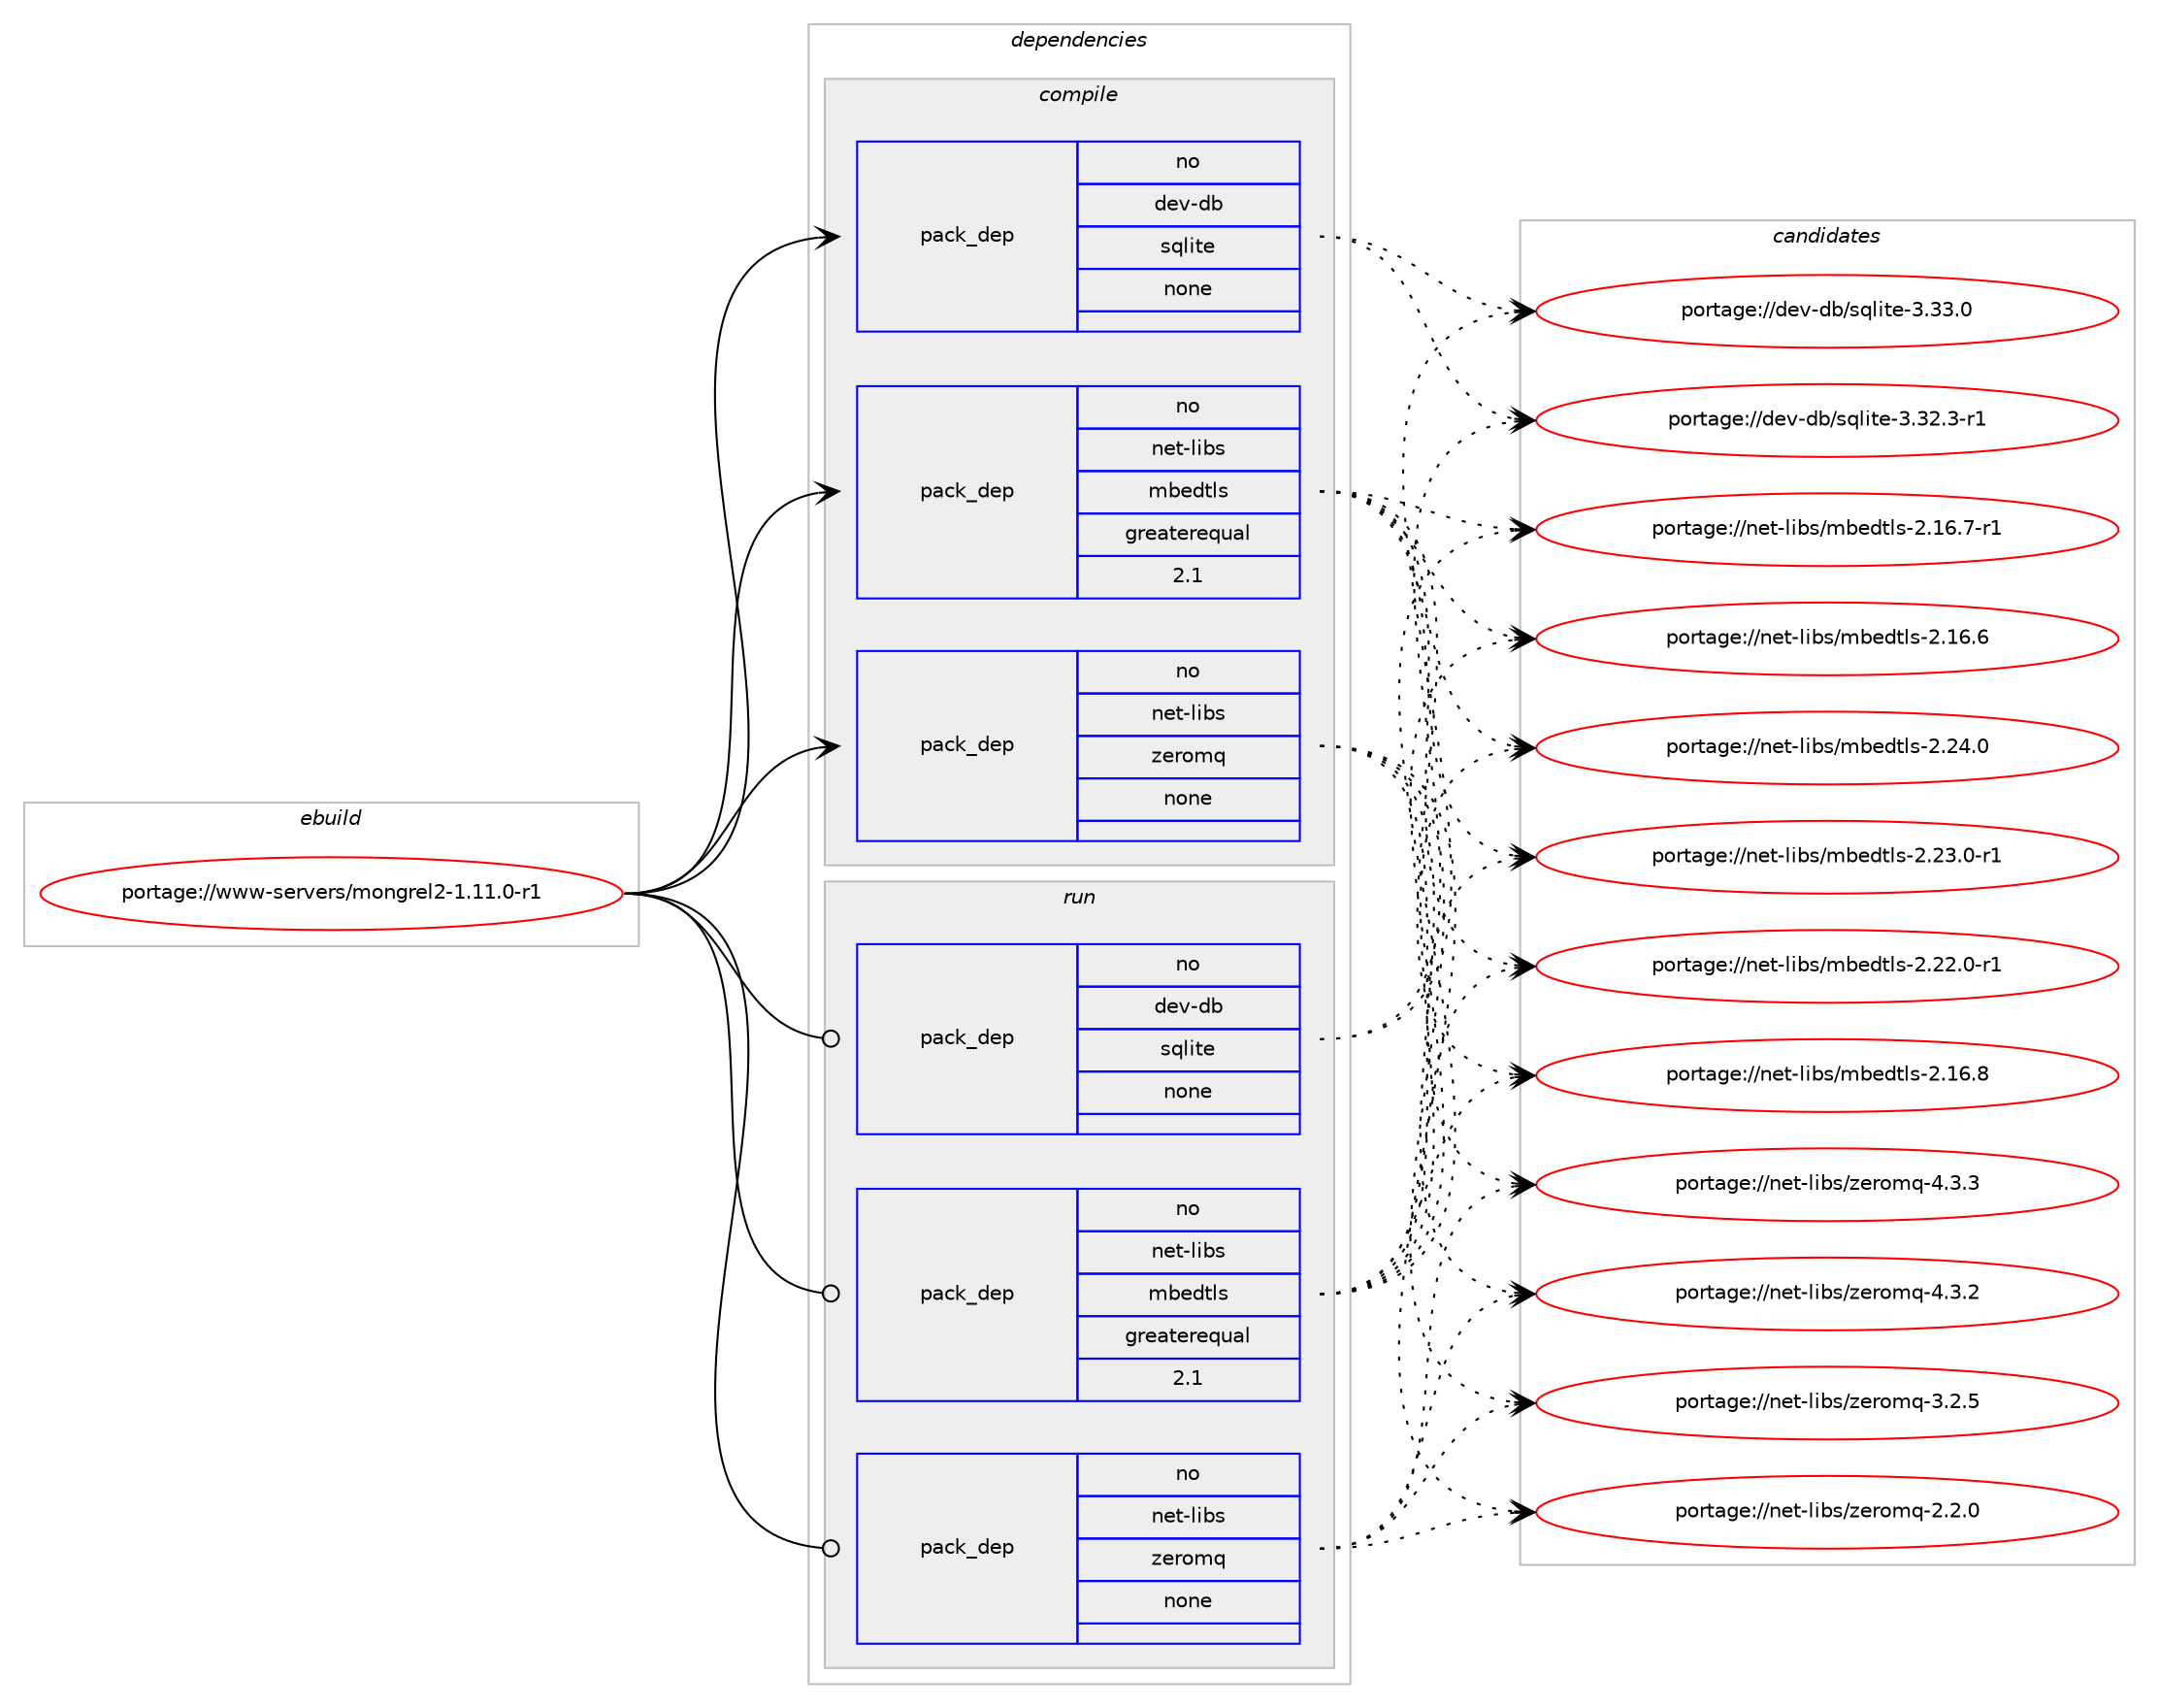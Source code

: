 digraph prolog {

# *************
# Graph options
# *************

newrank=true;
concentrate=true;
compound=true;
graph [rankdir=LR,fontname=Helvetica,fontsize=10,ranksep=1.5];#, ranksep=2.5, nodesep=0.2];
edge  [arrowhead=vee];
node  [fontname=Helvetica,fontsize=10];

# **********
# The ebuild
# **********

subgraph cluster_leftcol {
color=gray;
rank=same;
label=<<i>ebuild</i>>;
id [label="portage://www-servers/mongrel2-1.11.0-r1", color=red, width=4, href="../www-servers/mongrel2-1.11.0-r1.svg"];
}

# ****************
# The dependencies
# ****************

subgraph cluster_midcol {
color=gray;
label=<<i>dependencies</i>>;
subgraph cluster_compile {
fillcolor="#eeeeee";
style=filled;
label=<<i>compile</i>>;
subgraph pack1236 {
dependency1375 [label=<<TABLE BORDER="0" CELLBORDER="1" CELLSPACING="0" CELLPADDING="4" WIDTH="220"><TR><TD ROWSPAN="6" CELLPADDING="30">pack_dep</TD></TR><TR><TD WIDTH="110">no</TD></TR><TR><TD>dev-db</TD></TR><TR><TD>sqlite</TD></TR><TR><TD>none</TD></TR><TR><TD></TD></TR></TABLE>>, shape=none, color=blue];
}
id:e -> dependency1375:w [weight=20,style="solid",arrowhead="vee"];
subgraph pack1237 {
dependency1376 [label=<<TABLE BORDER="0" CELLBORDER="1" CELLSPACING="0" CELLPADDING="4" WIDTH="220"><TR><TD ROWSPAN="6" CELLPADDING="30">pack_dep</TD></TR><TR><TD WIDTH="110">no</TD></TR><TR><TD>net-libs</TD></TR><TR><TD>mbedtls</TD></TR><TR><TD>greaterequal</TD></TR><TR><TD>2.1</TD></TR></TABLE>>, shape=none, color=blue];
}
id:e -> dependency1376:w [weight=20,style="solid",arrowhead="vee"];
subgraph pack1238 {
dependency1377 [label=<<TABLE BORDER="0" CELLBORDER="1" CELLSPACING="0" CELLPADDING="4" WIDTH="220"><TR><TD ROWSPAN="6" CELLPADDING="30">pack_dep</TD></TR><TR><TD WIDTH="110">no</TD></TR><TR><TD>net-libs</TD></TR><TR><TD>zeromq</TD></TR><TR><TD>none</TD></TR><TR><TD></TD></TR></TABLE>>, shape=none, color=blue];
}
id:e -> dependency1377:w [weight=20,style="solid",arrowhead="vee"];
}
subgraph cluster_compileandrun {
fillcolor="#eeeeee";
style=filled;
label=<<i>compile and run</i>>;
}
subgraph cluster_run {
fillcolor="#eeeeee";
style=filled;
label=<<i>run</i>>;
subgraph pack1239 {
dependency1378 [label=<<TABLE BORDER="0" CELLBORDER="1" CELLSPACING="0" CELLPADDING="4" WIDTH="220"><TR><TD ROWSPAN="6" CELLPADDING="30">pack_dep</TD></TR><TR><TD WIDTH="110">no</TD></TR><TR><TD>dev-db</TD></TR><TR><TD>sqlite</TD></TR><TR><TD>none</TD></TR><TR><TD></TD></TR></TABLE>>, shape=none, color=blue];
}
id:e -> dependency1378:w [weight=20,style="solid",arrowhead="odot"];
subgraph pack1240 {
dependency1379 [label=<<TABLE BORDER="0" CELLBORDER="1" CELLSPACING="0" CELLPADDING="4" WIDTH="220"><TR><TD ROWSPAN="6" CELLPADDING="30">pack_dep</TD></TR><TR><TD WIDTH="110">no</TD></TR><TR><TD>net-libs</TD></TR><TR><TD>mbedtls</TD></TR><TR><TD>greaterequal</TD></TR><TR><TD>2.1</TD></TR></TABLE>>, shape=none, color=blue];
}
id:e -> dependency1379:w [weight=20,style="solid",arrowhead="odot"];
subgraph pack1241 {
dependency1380 [label=<<TABLE BORDER="0" CELLBORDER="1" CELLSPACING="0" CELLPADDING="4" WIDTH="220"><TR><TD ROWSPAN="6" CELLPADDING="30">pack_dep</TD></TR><TR><TD WIDTH="110">no</TD></TR><TR><TD>net-libs</TD></TR><TR><TD>zeromq</TD></TR><TR><TD>none</TD></TR><TR><TD></TD></TR></TABLE>>, shape=none, color=blue];
}
id:e -> dependency1380:w [weight=20,style="solid",arrowhead="odot"];
}
}

# **************
# The candidates
# **************

subgraph cluster_choices {
rank=same;
color=gray;
label=<<i>candidates</i>>;

subgraph choice1236 {
color=black;
nodesep=1;
choice10010111845100984711511310810511610145514651514648 [label="portage://dev-db/sqlite-3.33.0", color=red, width=4,href="../dev-db/sqlite-3.33.0.svg"];
choice100101118451009847115113108105116101455146515046514511449 [label="portage://dev-db/sqlite-3.32.3-r1", color=red, width=4,href="../dev-db/sqlite-3.32.3-r1.svg"];
dependency1375:e -> choice10010111845100984711511310810511610145514651514648:w [style=dotted,weight="100"];
dependency1375:e -> choice100101118451009847115113108105116101455146515046514511449:w [style=dotted,weight="100"];
}
subgraph choice1237 {
color=black;
nodesep=1;
choice1101011164510810598115471099810110011610811545504650524648 [label="portage://net-libs/mbedtls-2.24.0", color=red, width=4,href="../net-libs/mbedtls-2.24.0.svg"];
choice11010111645108105981154710998101100116108115455046505146484511449 [label="portage://net-libs/mbedtls-2.23.0-r1", color=red, width=4,href="../net-libs/mbedtls-2.23.0-r1.svg"];
choice11010111645108105981154710998101100116108115455046505046484511449 [label="portage://net-libs/mbedtls-2.22.0-r1", color=red, width=4,href="../net-libs/mbedtls-2.22.0-r1.svg"];
choice1101011164510810598115471099810110011610811545504649544656 [label="portage://net-libs/mbedtls-2.16.8", color=red, width=4,href="../net-libs/mbedtls-2.16.8.svg"];
choice11010111645108105981154710998101100116108115455046495446554511449 [label="portage://net-libs/mbedtls-2.16.7-r1", color=red, width=4,href="../net-libs/mbedtls-2.16.7-r1.svg"];
choice1101011164510810598115471099810110011610811545504649544654 [label="portage://net-libs/mbedtls-2.16.6", color=red, width=4,href="../net-libs/mbedtls-2.16.6.svg"];
dependency1376:e -> choice1101011164510810598115471099810110011610811545504650524648:w [style=dotted,weight="100"];
dependency1376:e -> choice11010111645108105981154710998101100116108115455046505146484511449:w [style=dotted,weight="100"];
dependency1376:e -> choice11010111645108105981154710998101100116108115455046505046484511449:w [style=dotted,weight="100"];
dependency1376:e -> choice1101011164510810598115471099810110011610811545504649544656:w [style=dotted,weight="100"];
dependency1376:e -> choice11010111645108105981154710998101100116108115455046495446554511449:w [style=dotted,weight="100"];
dependency1376:e -> choice1101011164510810598115471099810110011610811545504649544654:w [style=dotted,weight="100"];
}
subgraph choice1238 {
color=black;
nodesep=1;
choice110101116451081059811547122101114111109113455246514651 [label="portage://net-libs/zeromq-4.3.3", color=red, width=4,href="../net-libs/zeromq-4.3.3.svg"];
choice110101116451081059811547122101114111109113455246514650 [label="portage://net-libs/zeromq-4.3.2", color=red, width=4,href="../net-libs/zeromq-4.3.2.svg"];
choice110101116451081059811547122101114111109113455146504653 [label="portage://net-libs/zeromq-3.2.5", color=red, width=4,href="../net-libs/zeromq-3.2.5.svg"];
choice110101116451081059811547122101114111109113455046504648 [label="portage://net-libs/zeromq-2.2.0", color=red, width=4,href="../net-libs/zeromq-2.2.0.svg"];
dependency1377:e -> choice110101116451081059811547122101114111109113455246514651:w [style=dotted,weight="100"];
dependency1377:e -> choice110101116451081059811547122101114111109113455246514650:w [style=dotted,weight="100"];
dependency1377:e -> choice110101116451081059811547122101114111109113455146504653:w [style=dotted,weight="100"];
dependency1377:e -> choice110101116451081059811547122101114111109113455046504648:w [style=dotted,weight="100"];
}
subgraph choice1239 {
color=black;
nodesep=1;
choice10010111845100984711511310810511610145514651514648 [label="portage://dev-db/sqlite-3.33.0", color=red, width=4,href="../dev-db/sqlite-3.33.0.svg"];
choice100101118451009847115113108105116101455146515046514511449 [label="portage://dev-db/sqlite-3.32.3-r1", color=red, width=4,href="../dev-db/sqlite-3.32.3-r1.svg"];
dependency1378:e -> choice10010111845100984711511310810511610145514651514648:w [style=dotted,weight="100"];
dependency1378:e -> choice100101118451009847115113108105116101455146515046514511449:w [style=dotted,weight="100"];
}
subgraph choice1240 {
color=black;
nodesep=1;
choice1101011164510810598115471099810110011610811545504650524648 [label="portage://net-libs/mbedtls-2.24.0", color=red, width=4,href="../net-libs/mbedtls-2.24.0.svg"];
choice11010111645108105981154710998101100116108115455046505146484511449 [label="portage://net-libs/mbedtls-2.23.0-r1", color=red, width=4,href="../net-libs/mbedtls-2.23.0-r1.svg"];
choice11010111645108105981154710998101100116108115455046505046484511449 [label="portage://net-libs/mbedtls-2.22.0-r1", color=red, width=4,href="../net-libs/mbedtls-2.22.0-r1.svg"];
choice1101011164510810598115471099810110011610811545504649544656 [label="portage://net-libs/mbedtls-2.16.8", color=red, width=4,href="../net-libs/mbedtls-2.16.8.svg"];
choice11010111645108105981154710998101100116108115455046495446554511449 [label="portage://net-libs/mbedtls-2.16.7-r1", color=red, width=4,href="../net-libs/mbedtls-2.16.7-r1.svg"];
choice1101011164510810598115471099810110011610811545504649544654 [label="portage://net-libs/mbedtls-2.16.6", color=red, width=4,href="../net-libs/mbedtls-2.16.6.svg"];
dependency1379:e -> choice1101011164510810598115471099810110011610811545504650524648:w [style=dotted,weight="100"];
dependency1379:e -> choice11010111645108105981154710998101100116108115455046505146484511449:w [style=dotted,weight="100"];
dependency1379:e -> choice11010111645108105981154710998101100116108115455046505046484511449:w [style=dotted,weight="100"];
dependency1379:e -> choice1101011164510810598115471099810110011610811545504649544656:w [style=dotted,weight="100"];
dependency1379:e -> choice11010111645108105981154710998101100116108115455046495446554511449:w [style=dotted,weight="100"];
dependency1379:e -> choice1101011164510810598115471099810110011610811545504649544654:w [style=dotted,weight="100"];
}
subgraph choice1241 {
color=black;
nodesep=1;
choice110101116451081059811547122101114111109113455246514651 [label="portage://net-libs/zeromq-4.3.3", color=red, width=4,href="../net-libs/zeromq-4.3.3.svg"];
choice110101116451081059811547122101114111109113455246514650 [label="portage://net-libs/zeromq-4.3.2", color=red, width=4,href="../net-libs/zeromq-4.3.2.svg"];
choice110101116451081059811547122101114111109113455146504653 [label="portage://net-libs/zeromq-3.2.5", color=red, width=4,href="../net-libs/zeromq-3.2.5.svg"];
choice110101116451081059811547122101114111109113455046504648 [label="portage://net-libs/zeromq-2.2.0", color=red, width=4,href="../net-libs/zeromq-2.2.0.svg"];
dependency1380:e -> choice110101116451081059811547122101114111109113455246514651:w [style=dotted,weight="100"];
dependency1380:e -> choice110101116451081059811547122101114111109113455246514650:w [style=dotted,weight="100"];
dependency1380:e -> choice110101116451081059811547122101114111109113455146504653:w [style=dotted,weight="100"];
dependency1380:e -> choice110101116451081059811547122101114111109113455046504648:w [style=dotted,weight="100"];
}
}

}
